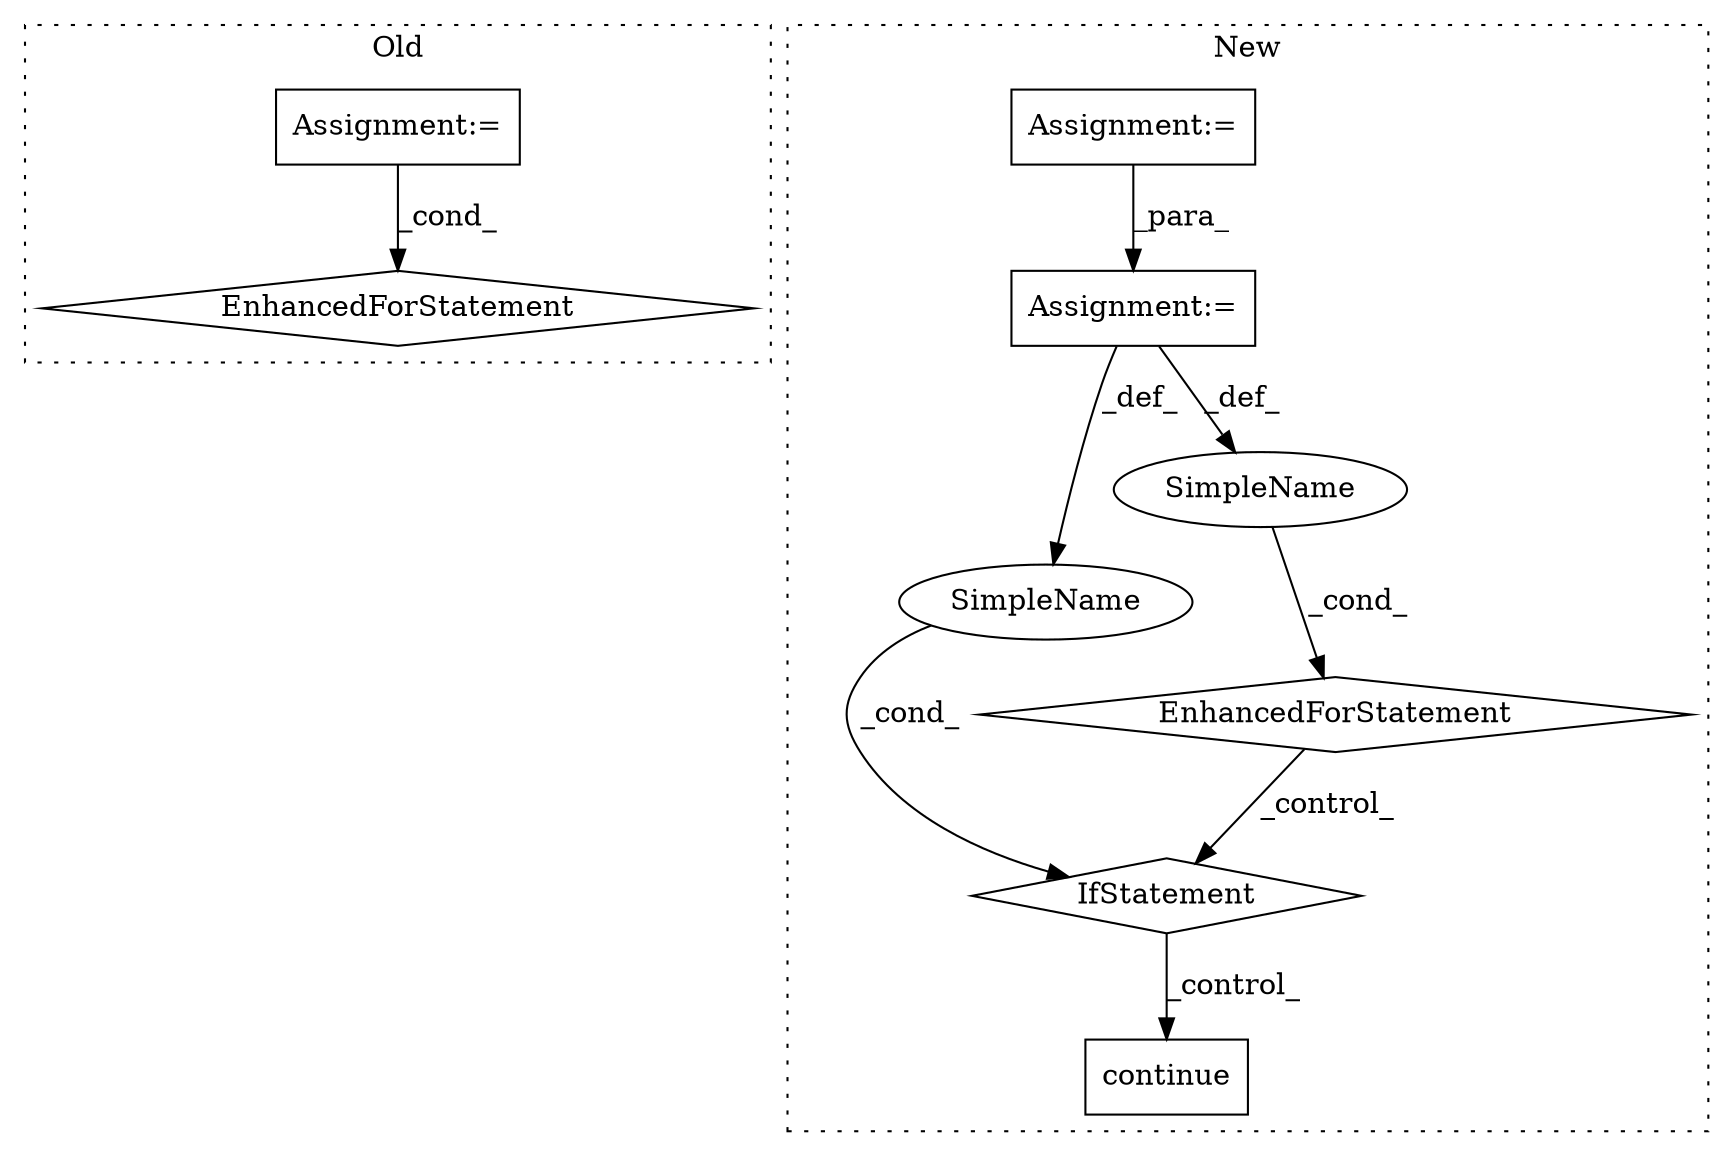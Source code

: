 digraph G {
subgraph cluster0 {
1 [label="EnhancedForStatement" a="70" s="5743,5842" l="53,3" shape="diamond"];
8 [label="Assignment:=" a="7" s="5743,5842" l="53,3" shape="box"];
label = "Old";
style="dotted";
}
subgraph cluster1 {
2 [label="continue" a="18" s="5978" l="9" shape="box"];
3 [label="IfStatement" a="25" s="5946,5966" l="4,2" shape="diamond"];
4 [label="SimpleName" a="42" s="" l="" shape="ellipse"];
5 [label="Assignment:=" a="7" s="5772,5887" l="74,2" shape="box"];
6 [label="EnhancedForStatement" a="70" s="5772,5887" l="74,2" shape="diamond"];
7 [label="SimpleName" a="42" s="5850" l="8" shape="ellipse"];
9 [label="Assignment:=" a="7" s="5519" l="6" shape="box"];
label = "New";
style="dotted";
}
3 -> 2 [label="_control_"];
4 -> 3 [label="_cond_"];
5 -> 7 [label="_def_"];
5 -> 4 [label="_def_"];
6 -> 3 [label="_control_"];
7 -> 6 [label="_cond_"];
8 -> 1 [label="_cond_"];
9 -> 5 [label="_para_"];
}